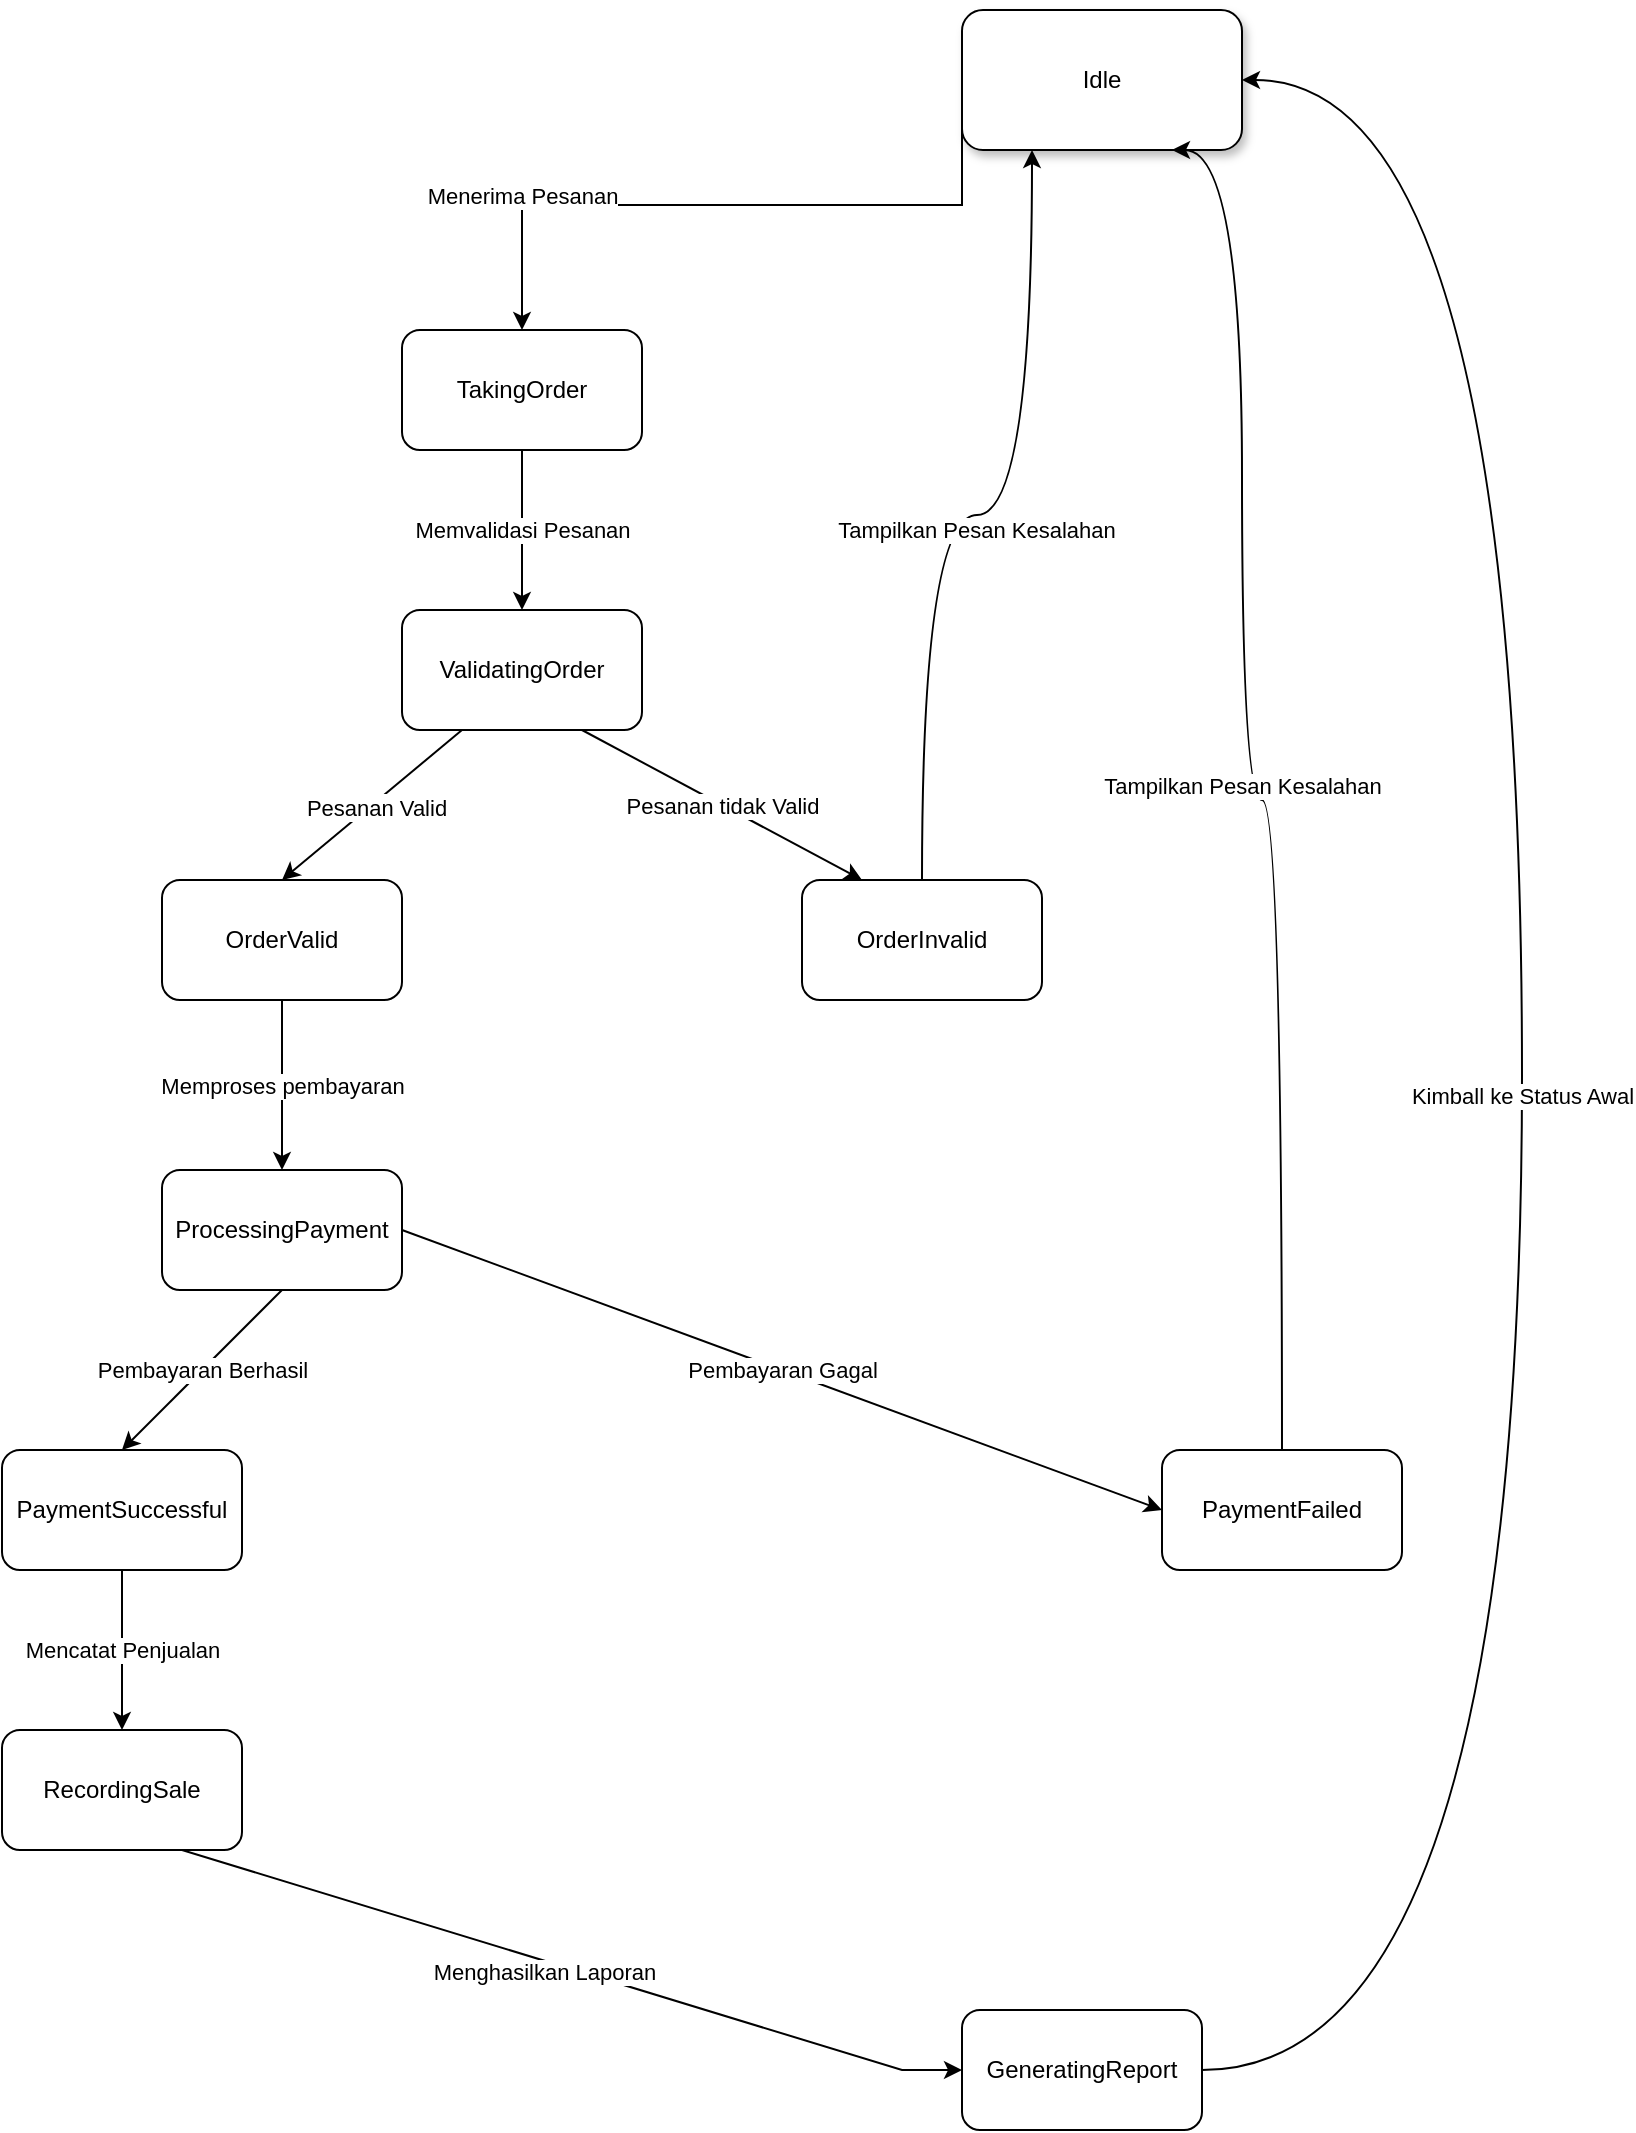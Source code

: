 <mxfile version="24.7.17">
  <diagram id="C5RBs43oDa-KdzZeNtuy" name="Page-1">
    <mxGraphModel grid="1" page="1" gridSize="10" guides="1" tooltips="1" connect="1" arrows="1" fold="1" pageScale="1" pageWidth="827" pageHeight="1169" math="0" shadow="0">
      <root>
        <mxCell id="WIyWlLk6GJQsqaUBKTNV-0" />
        <mxCell id="WIyWlLk6GJQsqaUBKTNV-1" parent="WIyWlLk6GJQsqaUBKTNV-0" />
        <mxCell id="aeXs7rcb2RjD_l7bmALQ-0" value="Idle" style="rounded=1;whiteSpace=wrap;html=1;fillColor=default;shadow=1;" vertex="1" parent="WIyWlLk6GJQsqaUBKTNV-1">
          <mxGeometry x="480" y="120" width="140" height="70" as="geometry" />
        </mxCell>
        <mxCell id="aeXs7rcb2RjD_l7bmALQ-1" value="TakingOrder" style="rounded=1;whiteSpace=wrap;html=1;" vertex="1" parent="WIyWlLk6GJQsqaUBKTNV-1">
          <mxGeometry x="200" y="280" width="120" height="60" as="geometry" />
        </mxCell>
        <mxCell id="aeXs7rcb2RjD_l7bmALQ-2" value="ProcessingPayment" style="rounded=1;whiteSpace=wrap;html=1;" vertex="1" parent="WIyWlLk6GJQsqaUBKTNV-1">
          <mxGeometry x="80" y="700" width="120" height="60" as="geometry" />
        </mxCell>
        <mxCell id="aeXs7rcb2RjD_l7bmALQ-3" value="GeneratingReport" style="rounded=1;whiteSpace=wrap;html=1;" vertex="1" parent="WIyWlLk6GJQsqaUBKTNV-1">
          <mxGeometry x="480" y="1120" width="120" height="60" as="geometry" />
        </mxCell>
        <mxCell id="aeXs7rcb2RjD_l7bmALQ-4" value="RecordingSale" style="rounded=1;whiteSpace=wrap;html=1;" vertex="1" parent="WIyWlLk6GJQsqaUBKTNV-1">
          <mxGeometry y="980" width="120" height="60" as="geometry" />
        </mxCell>
        <mxCell id="aeXs7rcb2RjD_l7bmALQ-5" value="PaymentSuccessful" style="rounded=1;whiteSpace=wrap;html=1;" vertex="1" parent="WIyWlLk6GJQsqaUBKTNV-1">
          <mxGeometry y="840" width="120" height="60" as="geometry" />
        </mxCell>
        <mxCell id="aeXs7rcb2RjD_l7bmALQ-6" value="OrderValid" style="rounded=1;whiteSpace=wrap;html=1;" vertex="1" parent="WIyWlLk6GJQsqaUBKTNV-1">
          <mxGeometry x="80" y="555" width="120" height="60" as="geometry" />
        </mxCell>
        <mxCell id="aeXs7rcb2RjD_l7bmALQ-7" value="OrderInvalid" style="rounded=1;whiteSpace=wrap;html=1;" vertex="1" parent="WIyWlLk6GJQsqaUBKTNV-1">
          <mxGeometry x="400" y="555" width="120" height="60" as="geometry" />
        </mxCell>
        <mxCell id="aeXs7rcb2RjD_l7bmALQ-8" value="PaymentFailed" style="rounded=1;whiteSpace=wrap;html=1;" vertex="1" parent="WIyWlLk6GJQsqaUBKTNV-1">
          <mxGeometry x="580" y="840" width="120" height="60" as="geometry" />
        </mxCell>
        <mxCell id="aeXs7rcb2RjD_l7bmALQ-9" value="" style="endArrow=classic;html=1;rounded=0;exitX=0;exitY=0.5;exitDx=0;exitDy=0;entryX=0.5;entryY=0;entryDx=0;entryDy=0;edgeStyle=elbowEdgeStyle;elbow=vertical;" edge="1" parent="WIyWlLk6GJQsqaUBKTNV-1" source="aeXs7rcb2RjD_l7bmALQ-0" target="aeXs7rcb2RjD_l7bmALQ-1">
          <mxGeometry relative="1" as="geometry">
            <mxPoint x="280" y="370" as="sourcePoint" />
            <mxPoint x="380" y="370" as="targetPoint" />
          </mxGeometry>
        </mxCell>
        <mxCell id="aeXs7rcb2RjD_l7bmALQ-11" value="Menerima Pesanan" style="edgeLabel;html=1;align=center;verticalAlign=middle;resizable=0;points=[];" vertex="1" connectable="0" parent="aeXs7rcb2RjD_l7bmALQ-9">
          <mxGeometry x="-0.053" y="-2" relative="1" as="geometry">
            <mxPoint x="-119" y="-3" as="offset" />
          </mxGeometry>
        </mxCell>
        <mxCell id="aeXs7rcb2RjD_l7bmALQ-12" value="" style="endArrow=classic;html=1;rounded=0;exitX=0.5;exitY=1;exitDx=0;exitDy=0;" edge="1" parent="WIyWlLk6GJQsqaUBKTNV-1" source="aeXs7rcb2RjD_l7bmALQ-1" target="aeXs7rcb2RjD_l7bmALQ-14">
          <mxGeometry relative="1" as="geometry">
            <mxPoint x="290" y="370" as="sourcePoint" />
            <mxPoint x="390" y="370" as="targetPoint" />
          </mxGeometry>
        </mxCell>
        <mxCell id="aeXs7rcb2RjD_l7bmALQ-13" value="Memvalidasi Pesanan" style="edgeLabel;resizable=0;html=1;;align=center;verticalAlign=middle;" connectable="0" vertex="1" parent="aeXs7rcb2RjD_l7bmALQ-12">
          <mxGeometry relative="1" as="geometry" />
        </mxCell>
        <mxCell id="aeXs7rcb2RjD_l7bmALQ-14" value="ValidatingOrder" style="rounded=1;whiteSpace=wrap;html=1;" vertex="1" parent="WIyWlLk6GJQsqaUBKTNV-1">
          <mxGeometry x="200" y="420" width="120" height="60" as="geometry" />
        </mxCell>
        <mxCell id="aeXs7rcb2RjD_l7bmALQ-16" value="" style="endArrow=classic;html=1;rounded=0;exitX=0.25;exitY=1;exitDx=0;exitDy=0;entryX=0.5;entryY=0;entryDx=0;entryDy=0;" edge="1" parent="WIyWlLk6GJQsqaUBKTNV-1" source="aeXs7rcb2RjD_l7bmALQ-14" target="aeXs7rcb2RjD_l7bmALQ-6">
          <mxGeometry relative="1" as="geometry">
            <mxPoint x="290" y="370" as="sourcePoint" />
            <mxPoint x="390" y="370" as="targetPoint" />
          </mxGeometry>
        </mxCell>
        <mxCell id="aeXs7rcb2RjD_l7bmALQ-17" value="Label" style="edgeLabel;resizable=0;html=1;;align=center;verticalAlign=middle;" connectable="0" vertex="1" parent="aeXs7rcb2RjD_l7bmALQ-16">
          <mxGeometry relative="1" as="geometry" />
        </mxCell>
        <mxCell id="aeXs7rcb2RjD_l7bmALQ-18" value="Pesanan Valid" style="edgeLabel;html=1;align=center;verticalAlign=middle;resizable=0;points=[];" vertex="1" connectable="0" parent="aeXs7rcb2RjD_l7bmALQ-16">
          <mxGeometry x="-0.027" y="3" relative="1" as="geometry">
            <mxPoint x="-1" as="offset" />
          </mxGeometry>
        </mxCell>
        <mxCell id="aeXs7rcb2RjD_l7bmALQ-19" value="" style="endArrow=classic;html=1;rounded=0;exitX=0.75;exitY=1;exitDx=0;exitDy=0;entryX=0.25;entryY=0;entryDx=0;entryDy=0;" edge="1" parent="WIyWlLk6GJQsqaUBKTNV-1" source="aeXs7rcb2RjD_l7bmALQ-14" target="aeXs7rcb2RjD_l7bmALQ-7">
          <mxGeometry relative="1" as="geometry">
            <mxPoint x="290" y="370" as="sourcePoint" />
            <mxPoint x="390" y="370" as="targetPoint" />
          </mxGeometry>
        </mxCell>
        <mxCell id="aeXs7rcb2RjD_l7bmALQ-20" value="Pesanan tidak Valid" style="edgeLabel;resizable=0;html=1;;align=center;verticalAlign=middle;" connectable="0" vertex="1" parent="aeXs7rcb2RjD_l7bmALQ-19">
          <mxGeometry relative="1" as="geometry" />
        </mxCell>
        <mxCell id="aeXs7rcb2RjD_l7bmALQ-21" value="" style="endArrow=classic;html=1;rounded=0;exitX=0.5;exitY=1;exitDx=0;exitDy=0;entryX=0.5;entryY=0;entryDx=0;entryDy=0;" edge="1" parent="WIyWlLk6GJQsqaUBKTNV-1" source="aeXs7rcb2RjD_l7bmALQ-6" target="aeXs7rcb2RjD_l7bmALQ-2">
          <mxGeometry relative="1" as="geometry">
            <mxPoint x="290" y="370" as="sourcePoint" />
            <mxPoint x="390" y="370" as="targetPoint" />
          </mxGeometry>
        </mxCell>
        <mxCell id="aeXs7rcb2RjD_l7bmALQ-22" value="Memproses pembayaran" style="edgeLabel;resizable=0;html=1;;align=center;verticalAlign=middle;" connectable="0" vertex="1" parent="aeXs7rcb2RjD_l7bmALQ-21">
          <mxGeometry relative="1" as="geometry" />
        </mxCell>
        <mxCell id="aeXs7rcb2RjD_l7bmALQ-23" value="" style="endArrow=classic;html=1;rounded=0;exitX=0.5;exitY=0;exitDx=0;exitDy=0;entryX=0.25;entryY=1;entryDx=0;entryDy=0;edgeStyle=orthogonalEdgeStyle;curved=1;" edge="1" parent="WIyWlLk6GJQsqaUBKTNV-1" source="aeXs7rcb2RjD_l7bmALQ-7" target="aeXs7rcb2RjD_l7bmALQ-0">
          <mxGeometry relative="1" as="geometry">
            <mxPoint x="290" y="370" as="sourcePoint" />
            <mxPoint x="390" y="370" as="targetPoint" />
          </mxGeometry>
        </mxCell>
        <mxCell id="aeXs7rcb2RjD_l7bmALQ-25" value="Tampilkan Pesan Kesalahan" style="edgeLabel;html=1;align=center;verticalAlign=middle;resizable=0;points=[];" vertex="1" connectable="0" parent="aeXs7rcb2RjD_l7bmALQ-23">
          <mxGeometry x="-0.002" y="-6" relative="1" as="geometry">
            <mxPoint y="1" as="offset" />
          </mxGeometry>
        </mxCell>
        <mxCell id="aeXs7rcb2RjD_l7bmALQ-26" value="" style="endArrow=classic;html=1;rounded=0;exitX=0.5;exitY=1;exitDx=0;exitDy=0;entryX=0.5;entryY=0;entryDx=0;entryDy=0;" edge="1" parent="WIyWlLk6GJQsqaUBKTNV-1" source="aeXs7rcb2RjD_l7bmALQ-2" target="aeXs7rcb2RjD_l7bmALQ-5">
          <mxGeometry relative="1" as="geometry">
            <mxPoint x="290" y="520" as="sourcePoint" />
            <mxPoint x="390" y="520" as="targetPoint" />
          </mxGeometry>
        </mxCell>
        <mxCell id="aeXs7rcb2RjD_l7bmALQ-27" value="Pembayaran Berhasil" style="edgeLabel;resizable=0;html=1;;align=center;verticalAlign=middle;" connectable="0" vertex="1" parent="aeXs7rcb2RjD_l7bmALQ-26">
          <mxGeometry relative="1" as="geometry" />
        </mxCell>
        <mxCell id="aeXs7rcb2RjD_l7bmALQ-28" value="" style="endArrow=classic;html=1;rounded=0;exitX=1;exitY=0.5;exitDx=0;exitDy=0;entryX=1;entryY=0.5;entryDx=0;entryDy=0;edgeStyle=orthogonalEdgeStyle;curved=1;" edge="1" parent="WIyWlLk6GJQsqaUBKTNV-1" source="aeXs7rcb2RjD_l7bmALQ-3" target="aeXs7rcb2RjD_l7bmALQ-0">
          <mxGeometry relative="1" as="geometry">
            <mxPoint x="290" y="640" as="sourcePoint" />
            <mxPoint x="390" y="640" as="targetPoint" />
            <Array as="points">
              <mxPoint x="760" y="1150" />
              <mxPoint x="760" y="155" />
            </Array>
          </mxGeometry>
        </mxCell>
        <mxCell id="aeXs7rcb2RjD_l7bmALQ-29" value="Kimball ke Status Awal" style="edgeLabel;resizable=0;html=1;;align=center;verticalAlign=middle;" connectable="0" vertex="1" parent="aeXs7rcb2RjD_l7bmALQ-28">
          <mxGeometry relative="1" as="geometry" />
        </mxCell>
        <mxCell id="aeXs7rcb2RjD_l7bmALQ-30" value="" style="endArrow=classic;html=1;rounded=0;exitX=0.5;exitY=0;exitDx=0;exitDy=0;entryX=0.75;entryY=1;entryDx=0;entryDy=0;edgeStyle=orthogonalEdgeStyle;curved=1;" edge="1" parent="WIyWlLk6GJQsqaUBKTNV-1" source="aeXs7rcb2RjD_l7bmALQ-8" target="aeXs7rcb2RjD_l7bmALQ-0">
          <mxGeometry relative="1" as="geometry">
            <mxPoint x="290" y="640" as="sourcePoint" />
            <mxPoint x="390" y="640" as="targetPoint" />
            <Array as="points">
              <mxPoint x="640" y="515" />
              <mxPoint x="620" y="515" />
              <mxPoint x="620" y="190" />
            </Array>
          </mxGeometry>
        </mxCell>
        <mxCell id="aeXs7rcb2RjD_l7bmALQ-31" value="Tampilkan Pesan Kesalahan" style="edgeLabel;resizable=0;html=1;;align=center;verticalAlign=middle;" connectable="0" vertex="1" parent="aeXs7rcb2RjD_l7bmALQ-30">
          <mxGeometry relative="1" as="geometry" />
        </mxCell>
        <mxCell id="aeXs7rcb2RjD_l7bmALQ-32" value="" style="endArrow=classic;html=1;rounded=0;exitX=1;exitY=0.5;exitDx=0;exitDy=0;entryX=0;entryY=0.5;entryDx=0;entryDy=0;" edge="1" parent="WIyWlLk6GJQsqaUBKTNV-1" source="aeXs7rcb2RjD_l7bmALQ-2" target="aeXs7rcb2RjD_l7bmALQ-8">
          <mxGeometry relative="1" as="geometry">
            <mxPoint x="290" y="640" as="sourcePoint" />
            <mxPoint x="390" y="640" as="targetPoint" />
          </mxGeometry>
        </mxCell>
        <mxCell id="aeXs7rcb2RjD_l7bmALQ-33" value="Pembayaran Gagal" style="edgeLabel;resizable=0;html=1;;align=center;verticalAlign=middle;" connectable="0" vertex="1" parent="aeXs7rcb2RjD_l7bmALQ-32">
          <mxGeometry relative="1" as="geometry" />
        </mxCell>
        <mxCell id="aeXs7rcb2RjD_l7bmALQ-34" value="" style="endArrow=classic;html=1;rounded=0;exitX=0.5;exitY=1;exitDx=0;exitDy=0;entryX=0;entryY=0.5;entryDx=0;entryDy=0;edgeStyle=entityRelationEdgeStyle;elbow=vertical;" edge="1" parent="WIyWlLk6GJQsqaUBKTNV-1" source="aeXs7rcb2RjD_l7bmALQ-4" target="aeXs7rcb2RjD_l7bmALQ-3">
          <mxGeometry relative="1" as="geometry">
            <mxPoint x="290" y="640" as="sourcePoint" />
            <mxPoint x="390" y="640" as="targetPoint" />
            <Array as="points">
              <mxPoint x="260" y="1120" />
              <mxPoint x="320" y="1110" />
            </Array>
          </mxGeometry>
        </mxCell>
        <mxCell id="aeXs7rcb2RjD_l7bmALQ-38" value="Menghasilkan Laporan" style="edgeLabel;html=1;align=center;verticalAlign=middle;resizable=0;points=[];" vertex="1" connectable="0" parent="aeXs7rcb2RjD_l7bmALQ-34">
          <mxGeometry x="0.012" y="-5" relative="1" as="geometry">
            <mxPoint as="offset" />
          </mxGeometry>
        </mxCell>
        <mxCell id="aeXs7rcb2RjD_l7bmALQ-36" value="" style="endArrow=classic;html=1;rounded=0;exitX=0.5;exitY=1;exitDx=0;exitDy=0;entryX=0.5;entryY=0;entryDx=0;entryDy=0;" edge="1" parent="WIyWlLk6GJQsqaUBKTNV-1" source="aeXs7rcb2RjD_l7bmALQ-5" target="aeXs7rcb2RjD_l7bmALQ-4">
          <mxGeometry relative="1" as="geometry">
            <mxPoint x="290" y="640" as="sourcePoint" />
            <mxPoint x="390" y="640" as="targetPoint" />
            <Array as="points" />
          </mxGeometry>
        </mxCell>
        <mxCell id="aeXs7rcb2RjD_l7bmALQ-37" value="Mencatat Penjualan" style="edgeLabel;resizable=0;html=1;;align=center;verticalAlign=middle;" connectable="0" vertex="1" parent="aeXs7rcb2RjD_l7bmALQ-36">
          <mxGeometry relative="1" as="geometry" />
        </mxCell>
      </root>
    </mxGraphModel>
  </diagram>
</mxfile>
